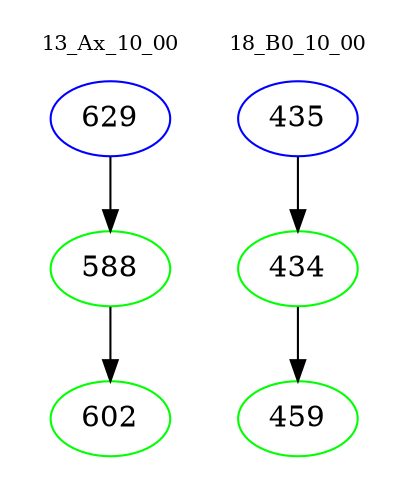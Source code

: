 digraph{
subgraph cluster_0 {
color = white
label = "13_Ax_10_00";
fontsize=10;
T0_629 [label="629", color="blue"]
T0_629 -> T0_588 [color="black"]
T0_588 [label="588", color="green"]
T0_588 -> T0_602 [color="black"]
T0_602 [label="602", color="green"]
}
subgraph cluster_1 {
color = white
label = "18_B0_10_00";
fontsize=10;
T1_435 [label="435", color="blue"]
T1_435 -> T1_434 [color="black"]
T1_434 [label="434", color="green"]
T1_434 -> T1_459 [color="black"]
T1_459 [label="459", color="green"]
}
}
